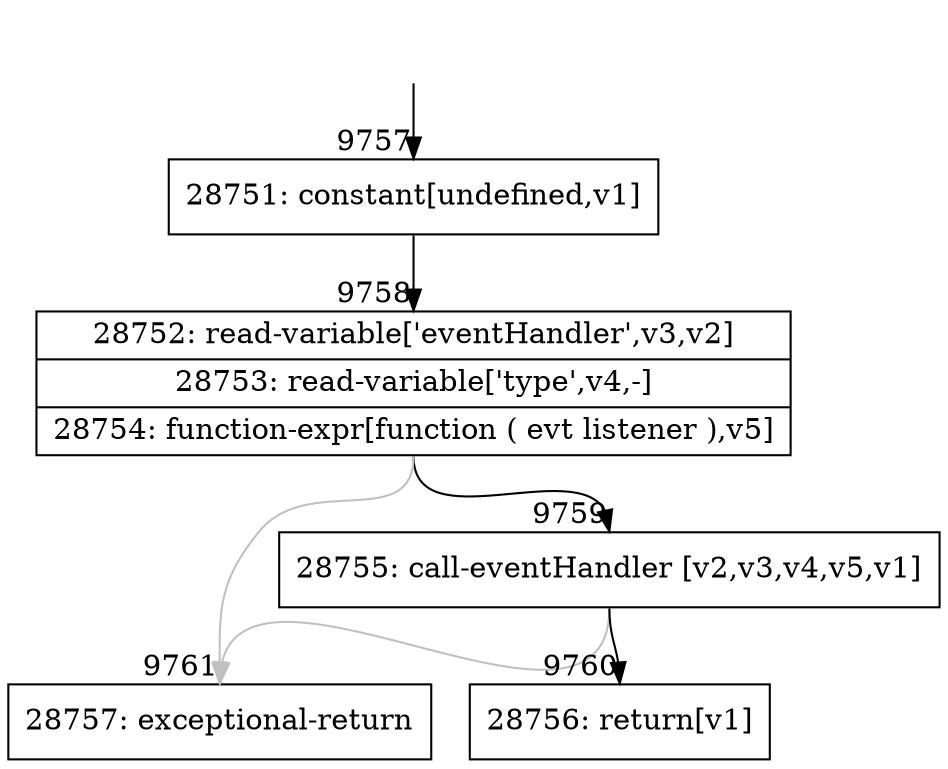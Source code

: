 digraph {
rankdir="TD"
BB_entry686[shape=none,label=""];
BB_entry686 -> BB9757 [tailport=s, headport=n, headlabel="    9757"]
BB9757 [shape=record label="{28751: constant[undefined,v1]}" ] 
BB9757 -> BB9758 [tailport=s, headport=n, headlabel="      9758"]
BB9758 [shape=record label="{28752: read-variable['eventHandler',v3,v2]|28753: read-variable['type',v4,-]|28754: function-expr[function ( evt listener ),v5]}" ] 
BB9758 -> BB9759 [tailport=s, headport=n, headlabel="      9759"]
BB9758 -> BB9761 [tailport=s, headport=n, color=gray, headlabel="      9761"]
BB9759 [shape=record label="{28755: call-eventHandler [v2,v3,v4,v5,v1]}" ] 
BB9759 -> BB9760 [tailport=s, headport=n, headlabel="      9760"]
BB9759 -> BB9761 [tailport=s, headport=n, color=gray]
BB9760 [shape=record label="{28756: return[v1]}" ] 
BB9761 [shape=record label="{28757: exceptional-return}" ] 
//#$~ 13518
}
